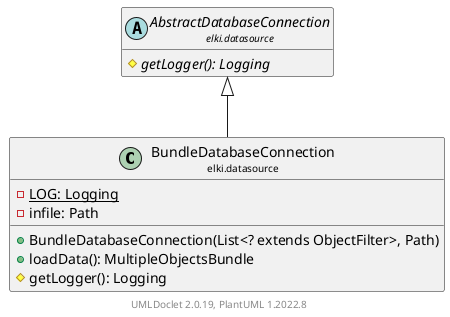 @startuml
    remove .*\.(Instance|Par|Parameterizer|Factory)$
    set namespaceSeparator none
    hide empty fields
    hide empty methods

    class "<size:14>BundleDatabaseConnection\n<size:10>elki.datasource" as elki.datasource.BundleDatabaseConnection [[BundleDatabaseConnection.html]] {
        {static} -LOG: Logging
        -infile: Path
        +BundleDatabaseConnection(List<? extends ObjectFilter>, Path)
        +loadData(): MultipleObjectsBundle
        #getLogger(): Logging
    }

    abstract class "<size:14>AbstractDatabaseConnection\n<size:10>elki.datasource" as elki.datasource.AbstractDatabaseConnection [[AbstractDatabaseConnection.html]] {
        {abstract} #getLogger(): Logging
    }
    class "<size:14>BundleDatabaseConnection.Par\n<size:10>elki.datasource" as elki.datasource.BundleDatabaseConnection.Par [[BundleDatabaseConnection.Par.html]]

    elki.datasource.AbstractDatabaseConnection <|-- elki.datasource.BundleDatabaseConnection
    elki.datasource.BundleDatabaseConnection +-- elki.datasource.BundleDatabaseConnection.Par

    center footer UMLDoclet 2.0.19, PlantUML 1.2022.8
@enduml
